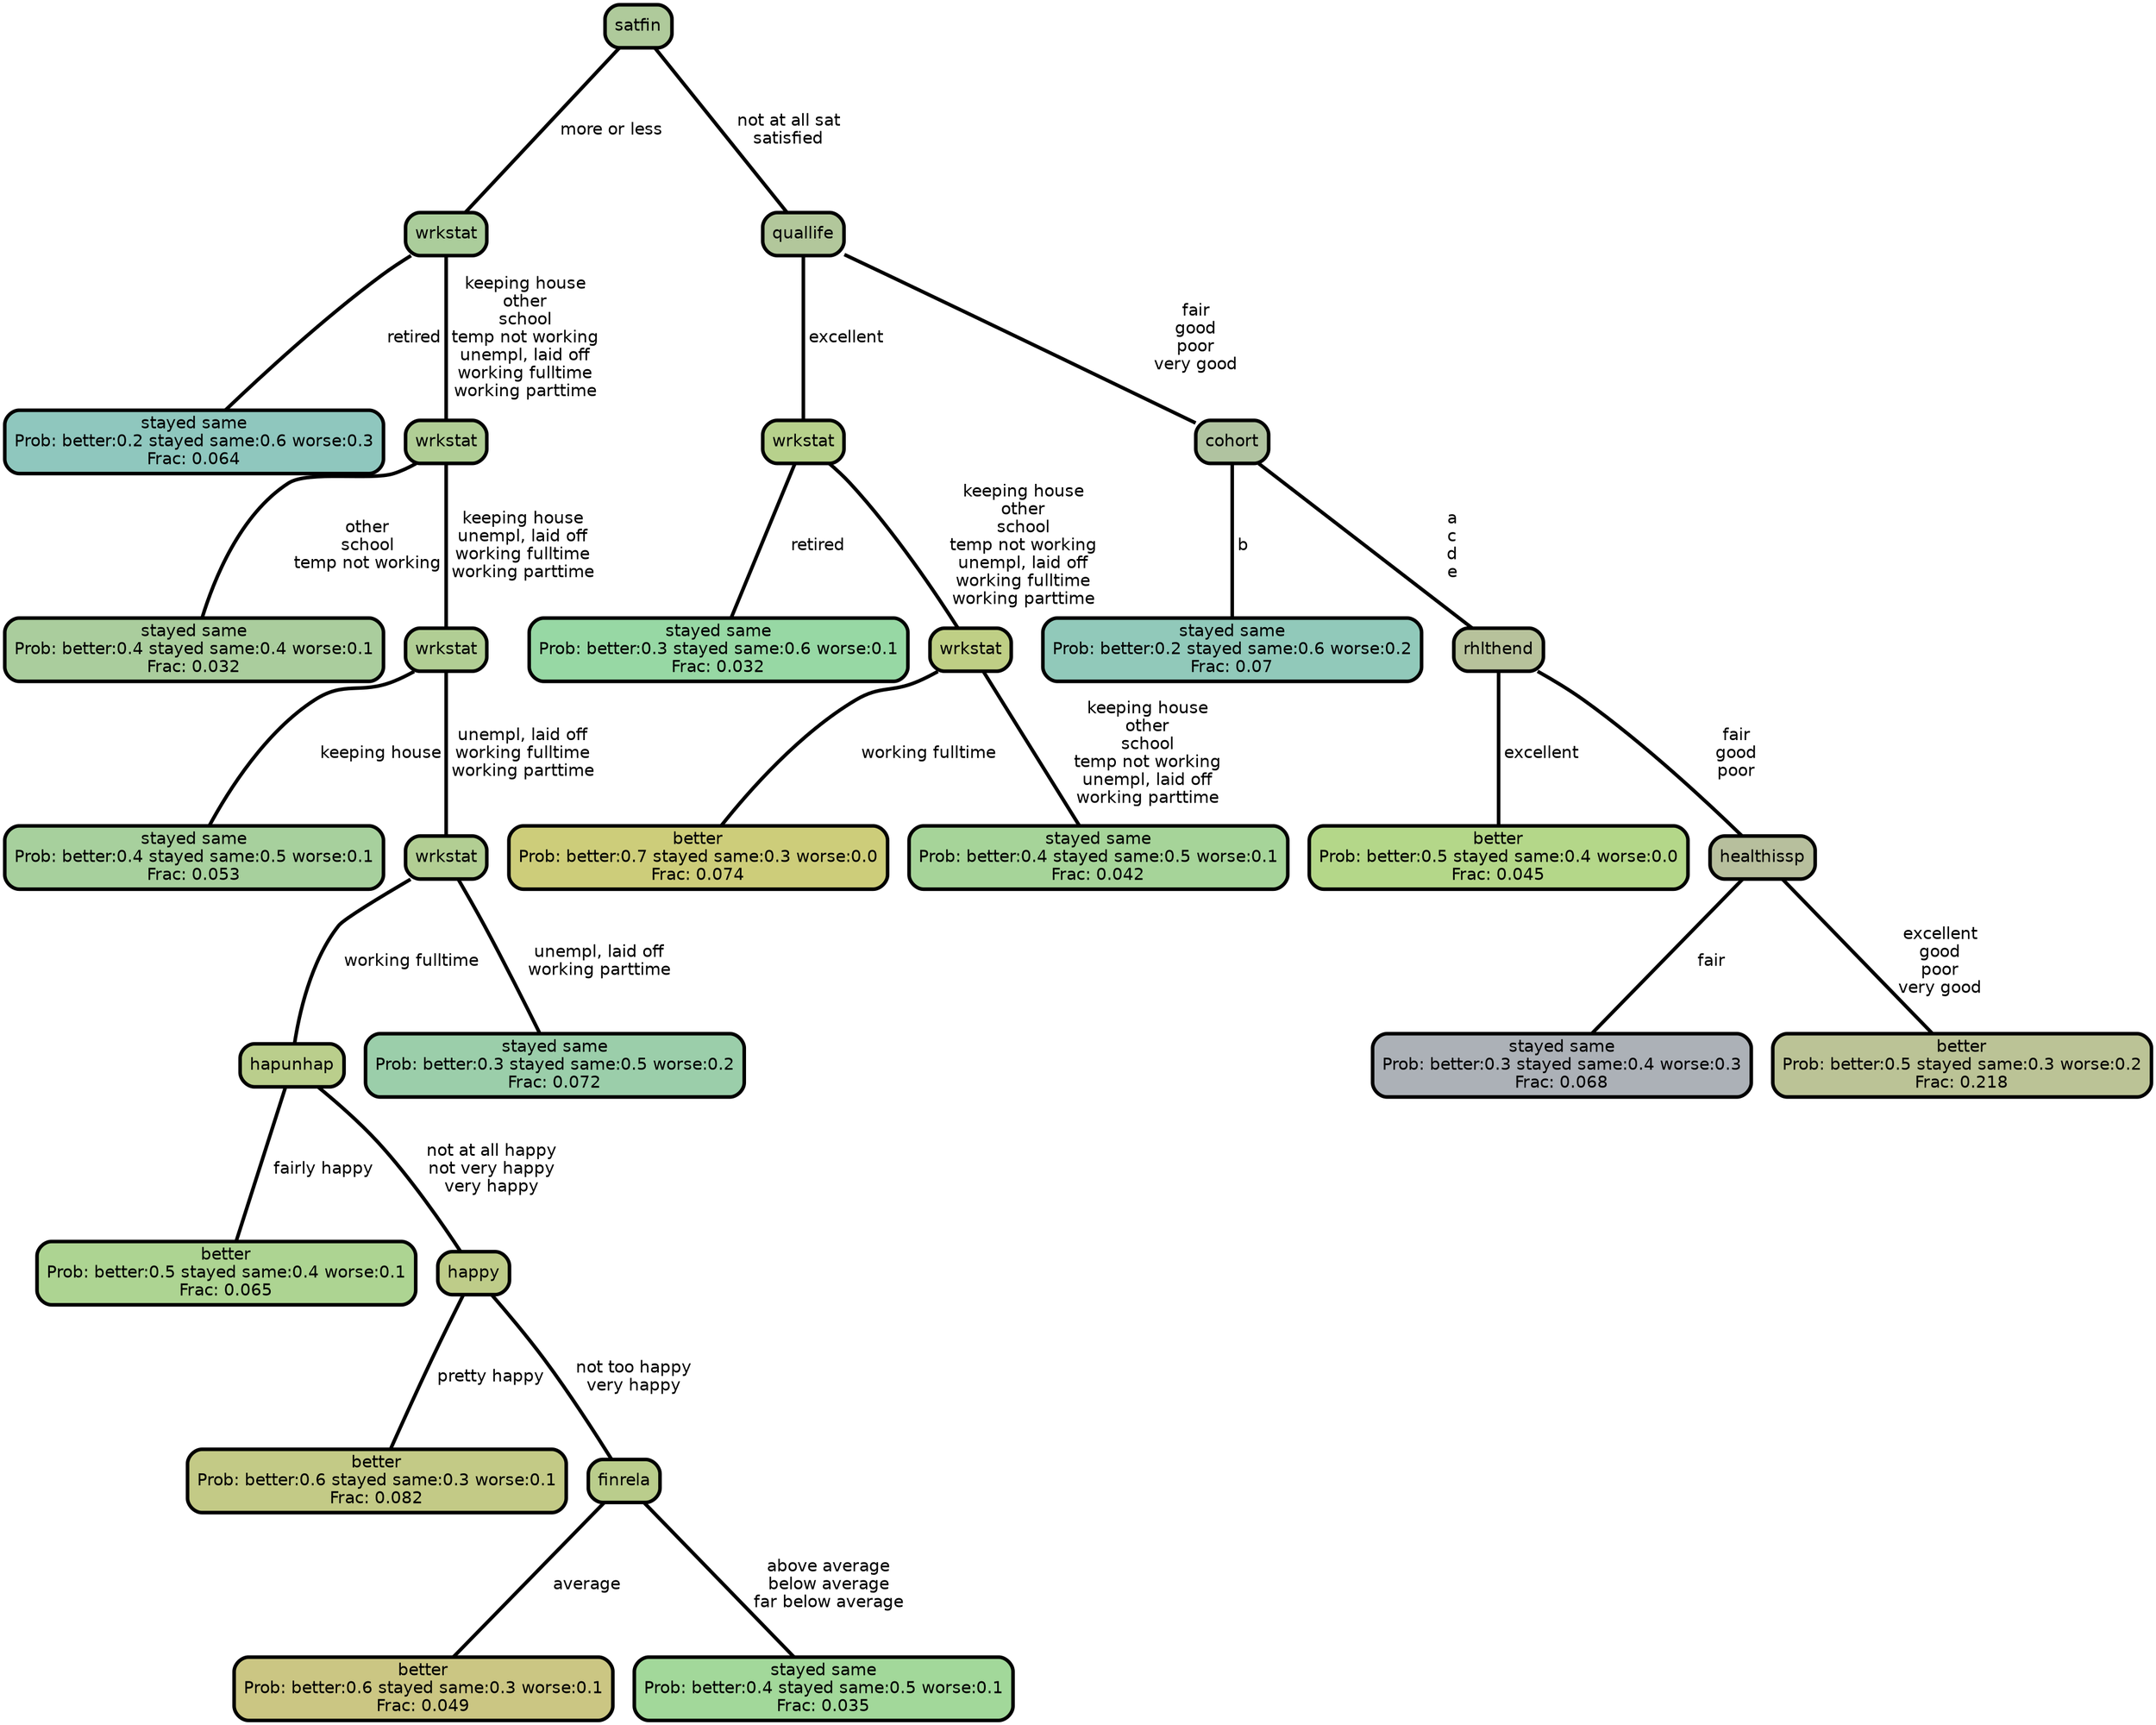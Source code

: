 graph Tree {
node [shape=box, style="filled, rounded",color="black",penwidth="3",fontcolor="black",                 fontname=helvetica] ;
graph [ranksep="0 equally", splines=straight,                 bgcolor=transparent, dpi=200] ;
edge [fontname=helvetica, color=black] ;
0 [label="stayed same
Prob: better:0.2 stayed same:0.6 worse:0.3
Frac: 0.064", fillcolor="#8fc7be"] ;
1 [label="wrkstat", fillcolor="#abcd9b"] ;
2 [label="stayed same
Prob: better:0.4 stayed same:0.4 worse:0.1
Frac: 0.032", fillcolor="#aacd9d"] ;
3 [label="wrkstat", fillcolor="#b0ce95"] ;
4 [label="stayed same
Prob: better:0.4 stayed same:0.5 worse:0.1
Frac: 0.053", fillcolor="#a7d09d"] ;
5 [label="wrkstat", fillcolor="#b1ce94"] ;
6 [label="better
Prob: better:0.5 stayed same:0.4 worse:0.1
Frac: 0.065", fillcolor="#add492"] ;
7 [label="hapunhap", fillcolor="#bace8c"] ;
8 [label="better
Prob: better:0.6 stayed same:0.3 worse:0.1
Frac: 0.082", fillcolor="#c3ca86"] ;
9 [label="happy", fillcolor="#becc89"] ;
10 [label="better
Prob: better:0.6 stayed same:0.3 worse:0.1
Frac: 0.049", fillcolor="#cbc683"] ;
11 [label="finrela", fillcolor="#bacd8c"] ;
12 [label="stayed same
Prob: better:0.4 stayed same:0.5 worse:0.1
Frac: 0.035", fillcolor="#a2d89a"] ;
13 [label="wrkstat", fillcolor="#b2ce93"] ;
14 [label="stayed same
Prob: better:0.3 stayed same:0.5 worse:0.2
Frac: 0.072", fillcolor="#9bceaa"] ;
15 [label="satfin", fillcolor="#afca9b"] ;
16 [label="stayed same
Prob: better:0.3 stayed same:0.6 worse:0.1
Frac: 0.032", fillcolor="#97d8a4"] ;
17 [label="wrkstat", fillcolor="#b7d18c"] ;
18 [label="better
Prob: better:0.7 stayed same:0.3 worse:0.0
Frac: 0.074", fillcolor="#cdcd7a"] ;
19 [label="wrkstat", fillcolor="#bfcf85"] ;
20 [label="stayed same
Prob: better:0.4 stayed same:0.5 worse:0.1
Frac: 0.042", fillcolor="#a6d499"] ;
21 [label="quallife", fillcolor="#b2c79b"] ;
22 [label="stayed same
Prob: better:0.2 stayed same:0.6 worse:0.2
Frac: 0.07", fillcolor="#91c9ba"] ;
23 [label="cohort", fillcolor="#b0c3a0"] ;
24 [label="better
Prob: better:0.5 stayed same:0.4 worse:0.0
Frac: 0.045", fillcolor="#b4d789"] ;
25 [label="rhlthend", fillcolor="#b7c29b"] ;
26 [label="stayed same
Prob: better:0.3 stayed same:0.4 worse:0.3
Frac: 0.068", fillcolor="#acb1b7"] ;
27 [label="healthissp", fillcolor="#b7bf9d"] ;
28 [label="better
Prob: better:0.5 stayed same:0.3 worse:0.2
Frac: 0.218", fillcolor="#bbc396"] ;
1 -- 0 [label=" retired",penwidth=3] ;
1 -- 3 [label=" keeping house\n other\n school\n temp not working\n unempl, laid off\n working fulltime\n working parttime",penwidth=3] ;
3 -- 2 [label=" other\n school\n temp not working",penwidth=3] ;
3 -- 5 [label=" keeping house\n unempl, laid off\n working fulltime\n working parttime",penwidth=3] ;
5 -- 4 [label=" keeping house",penwidth=3] ;
5 -- 13 [label=" unempl, laid off\n working fulltime\n working parttime",penwidth=3] ;
7 -- 6 [label=" fairly happy",penwidth=3] ;
7 -- 9 [label=" not at all happy\n not very happy\n very happy",penwidth=3] ;
9 -- 8 [label=" pretty happy",penwidth=3] ;
9 -- 11 [label=" not too happy\n very happy",penwidth=3] ;
11 -- 10 [label=" average",penwidth=3] ;
11 -- 12 [label=" above average\n below average\n far below average",penwidth=3] ;
13 -- 7 [label=" working fulltime",penwidth=3] ;
13 -- 14 [label=" unempl, laid off\n working parttime",penwidth=3] ;
15 -- 1 [label=" more or less",penwidth=3] ;
15 -- 21 [label=" not at all sat\n satisfied",penwidth=3] ;
17 -- 16 [label=" retired",penwidth=3] ;
17 -- 19 [label=" keeping house\n other\n school\n temp not working\n unempl, laid off\n working fulltime\n working parttime",penwidth=3] ;
19 -- 18 [label=" working fulltime",penwidth=3] ;
19 -- 20 [label=" keeping house\n other\n school\n temp not working\n unempl, laid off\n working parttime",penwidth=3] ;
21 -- 17 [label=" excellent",penwidth=3] ;
21 -- 23 [label=" fair\n good\n poor\n very good",penwidth=3] ;
23 -- 22 [label=" b",penwidth=3] ;
23 -- 25 [label=" a\n c\n d\n e",penwidth=3] ;
25 -- 24 [label=" excellent",penwidth=3] ;
25 -- 27 [label=" fair\n good\n poor",penwidth=3] ;
27 -- 26 [label=" fair",penwidth=3] ;
27 -- 28 [label=" excellent\n good\n poor\n very good",penwidth=3] ;
{rank = same;}}